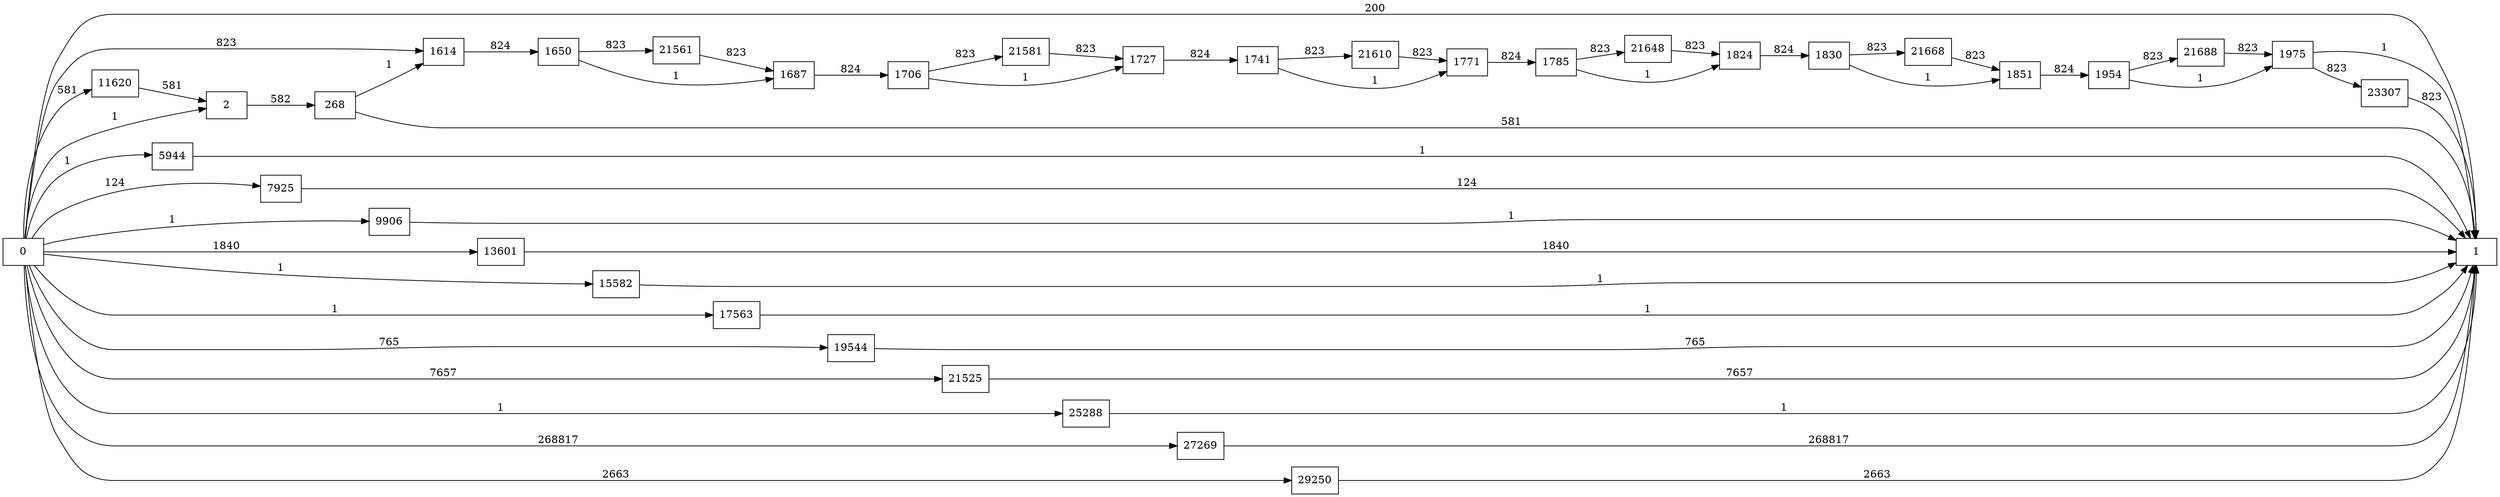 digraph {
	graph [rankdir=LR]
	node [shape=rectangle]
	2 -> 268 [label=582]
	268 -> 1 [label=581]
	268 -> 1614 [label=1]
	1614 -> 1650 [label=824]
	1650 -> 1687 [label=1]
	1650 -> 21561 [label=823]
	1687 -> 1706 [label=824]
	1706 -> 1727 [label=1]
	1706 -> 21581 [label=823]
	1727 -> 1741 [label=824]
	1741 -> 1771 [label=1]
	1741 -> 21610 [label=823]
	1771 -> 1785 [label=824]
	1785 -> 1824 [label=1]
	1785 -> 21648 [label=823]
	1824 -> 1830 [label=824]
	1830 -> 1851 [label=1]
	1830 -> 21668 [label=823]
	1851 -> 1954 [label=824]
	1954 -> 1975 [label=1]
	1954 -> 21688 [label=823]
	1975 -> 1 [label=1]
	1975 -> 23307 [label=823]
	5944 -> 1 [label=1]
	7925 -> 1 [label=124]
	9906 -> 1 [label=1]
	11620 -> 2 [label=581]
	13601 -> 1 [label=1840]
	15582 -> 1 [label=1]
	17563 -> 1 [label=1]
	19544 -> 1 [label=765]
	21525 -> 1 [label=7657]
	21561 -> 1687 [label=823]
	21581 -> 1727 [label=823]
	21610 -> 1771 [label=823]
	21648 -> 1824 [label=823]
	21668 -> 1851 [label=823]
	21688 -> 1975 [label=823]
	23307 -> 1 [label=823]
	25288 -> 1 [label=1]
	27269 -> 1 [label=268817]
	29250 -> 1 [label=2663]
	0 -> 2 [label=1]
	0 -> 1614 [label=823]
	0 -> 1 [label=200]
	0 -> 5944 [label=1]
	0 -> 7925 [label=124]
	0 -> 9906 [label=1]
	0 -> 11620 [label=581]
	0 -> 13601 [label=1840]
	0 -> 15582 [label=1]
	0 -> 17563 [label=1]
	0 -> 19544 [label=765]
	0 -> 21525 [label=7657]
	0 -> 25288 [label=1]
	0 -> 27269 [label=268817]
	0 -> 29250 [label=2663]
}
